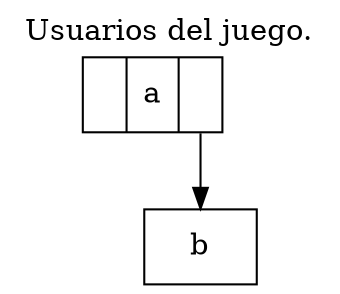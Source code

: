 digraph G{
 rankdir=TB;
labelloc = "t";
node [shape=record];
"a" [label = "<C0>|a|<C1>"];
"b" [label = "b"];
"a":C1->"b";
graph[label="Usuarios del juego."];
}